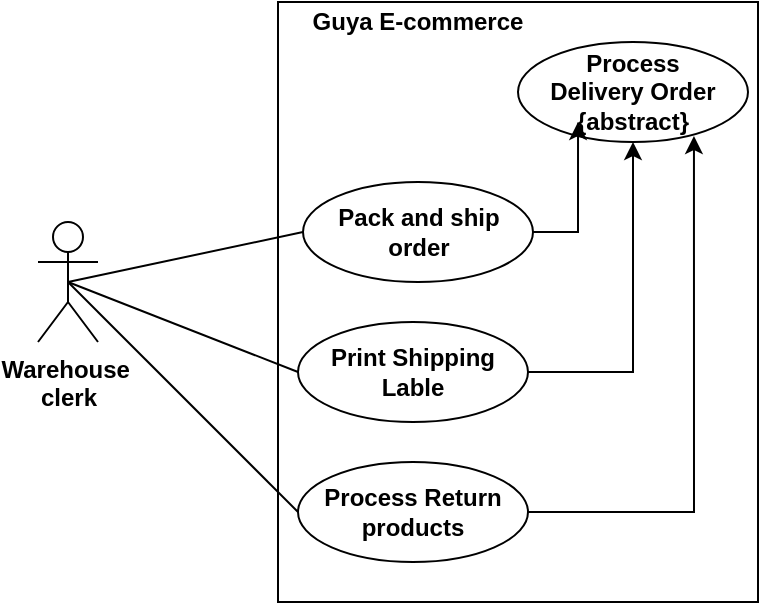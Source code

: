 <mxfile version="12.4.2" type="device" pages="1"><diagram id="u9VUT_MS7XjZTxwaEgXQ" name="Page-1"><mxGraphModel dx="964" dy="1436" grid="1" gridSize="10" guides="1" tooltips="1" connect="1" arrows="1" fold="1" page="1" pageScale="1" pageWidth="850" pageHeight="1100" math="0" shadow="0"><root><mxCell id="0"/><mxCell id="1" parent="0"/><mxCell id="-MXNEdaO6YrPESuHHsmB-1" value="Warehouse&amp;nbsp;&lt;br&gt;clerk" style="shape=umlActor;verticalLabelPosition=bottom;labelBackgroundColor=#ffffff;verticalAlign=top;html=1;outlineConnect=0;fontStyle=1" vertex="1" parent="1"><mxGeometry x="120" y="-650" width="30" height="60" as="geometry"/></mxCell><mxCell id="-MXNEdaO6YrPESuHHsmB-2" value="" style="rounded=0;whiteSpace=wrap;html=1;" vertex="1" parent="1"><mxGeometry x="240" y="-760" width="240" height="300" as="geometry"/></mxCell><mxCell id="-MXNEdaO6YrPESuHHsmB-3" value="Guya E-commerce" style="text;html=1;strokeColor=none;fillColor=none;align=center;verticalAlign=middle;whiteSpace=wrap;rounded=0;fontStyle=1" vertex="1" parent="1"><mxGeometry x="250" y="-760" width="120" height="20" as="geometry"/></mxCell><mxCell id="-MXNEdaO6YrPESuHHsmB-4" value="Process&lt;br&gt;Delivery Order&lt;br&gt;{abstract}" style="ellipse;whiteSpace=wrap;html=1;fontStyle=1;align=center;horizontal=1;labelBackgroundColor=none;labelBorderColor=none;shadow=0;" vertex="1" parent="1"><mxGeometry x="360" y="-740" width="115" height="50" as="geometry"/></mxCell><mxCell id="-MXNEdaO6YrPESuHHsmB-5" style="edgeStyle=orthogonalEdgeStyle;rounded=0;orthogonalLoop=1;jettySize=auto;html=1;exitX=1;exitY=0.5;exitDx=0;exitDy=0;entryX=0.261;entryY=0.8;entryDx=0;entryDy=0;entryPerimeter=0;" edge="1" parent="1" source="-MXNEdaO6YrPESuHHsmB-6" target="-MXNEdaO6YrPESuHHsmB-4"><mxGeometry relative="1" as="geometry"/></mxCell><mxCell id="-MXNEdaO6YrPESuHHsmB-6" value="&lt;span style=&quot;white-space: normal&quot;&gt;Pack and ship order&lt;/span&gt;" style="ellipse;whiteSpace=wrap;html=1;fontStyle=1;align=center;horizontal=1;labelBackgroundColor=none;labelBorderColor=none;shadow=0;" vertex="1" parent="1"><mxGeometry x="252.5" y="-670" width="115" height="50" as="geometry"/></mxCell><mxCell id="-MXNEdaO6YrPESuHHsmB-7" style="edgeStyle=orthogonalEdgeStyle;rounded=0;orthogonalLoop=1;jettySize=auto;html=1;exitX=1;exitY=0.5;exitDx=0;exitDy=0;" edge="1" parent="1" source="-MXNEdaO6YrPESuHHsmB-8" target="-MXNEdaO6YrPESuHHsmB-4"><mxGeometry relative="1" as="geometry"/></mxCell><mxCell id="-MXNEdaO6YrPESuHHsmB-8" value="Print Shipping&lt;br&gt;Lable" style="ellipse;whiteSpace=wrap;html=1;fontStyle=1;align=center;horizontal=1;labelBackgroundColor=none;labelBorderColor=none;shadow=0;" vertex="1" parent="1"><mxGeometry x="250" y="-600" width="115" height="50" as="geometry"/></mxCell><mxCell id="-MXNEdaO6YrPESuHHsmB-9" style="edgeStyle=orthogonalEdgeStyle;rounded=0;orthogonalLoop=1;jettySize=auto;html=1;exitX=1;exitY=0.5;exitDx=0;exitDy=0;entryX=0.765;entryY=0.94;entryDx=0;entryDy=0;entryPerimeter=0;" edge="1" parent="1" source="-MXNEdaO6YrPESuHHsmB-10" target="-MXNEdaO6YrPESuHHsmB-4"><mxGeometry relative="1" as="geometry"/></mxCell><mxCell id="-MXNEdaO6YrPESuHHsmB-10" value="Process Return&lt;br&gt;products" style="ellipse;whiteSpace=wrap;html=1;fontStyle=1;align=center;horizontal=1;labelBackgroundColor=none;labelBorderColor=none;shadow=0;" vertex="1" parent="1"><mxGeometry x="250" y="-530" width="115" height="50" as="geometry"/></mxCell><mxCell id="-MXNEdaO6YrPESuHHsmB-11" value="" style="endArrow=none;html=1;entryX=0;entryY=0.5;entryDx=0;entryDy=0;" edge="1" parent="1" target="-MXNEdaO6YrPESuHHsmB-6"><mxGeometry width="50" height="50" relative="1" as="geometry"><mxPoint x="135" y="-620" as="sourcePoint"/><mxPoint x="170" y="-360" as="targetPoint"/></mxGeometry></mxCell><mxCell id="-MXNEdaO6YrPESuHHsmB-12" value="" style="endArrow=none;html=1;entryX=0;entryY=0.5;entryDx=0;entryDy=0;exitX=0.5;exitY=0.5;exitDx=0;exitDy=0;exitPerimeter=0;" edge="1" parent="1" source="-MXNEdaO6YrPESuHHsmB-1" target="-MXNEdaO6YrPESuHHsmB-8"><mxGeometry width="50" height="50" relative="1" as="geometry"><mxPoint x="145" y="-610" as="sourcePoint"/><mxPoint x="262.5" y="-635" as="targetPoint"/></mxGeometry></mxCell><mxCell id="-MXNEdaO6YrPESuHHsmB-14" style="edgeStyle=none;orthogonalLoop=1;jettySize=auto;html=1;exitX=0.5;exitY=0.5;exitDx=0;exitDy=0;exitPerimeter=0;entryX=0;entryY=0.5;entryDx=0;entryDy=0;endArrow=none;" edge="1" parent="1" source="-MXNEdaO6YrPESuHHsmB-1" target="-MXNEdaO6YrPESuHHsmB-10"><mxGeometry relative="1" as="geometry"/></mxCell></root></mxGraphModel></diagram></mxfile>